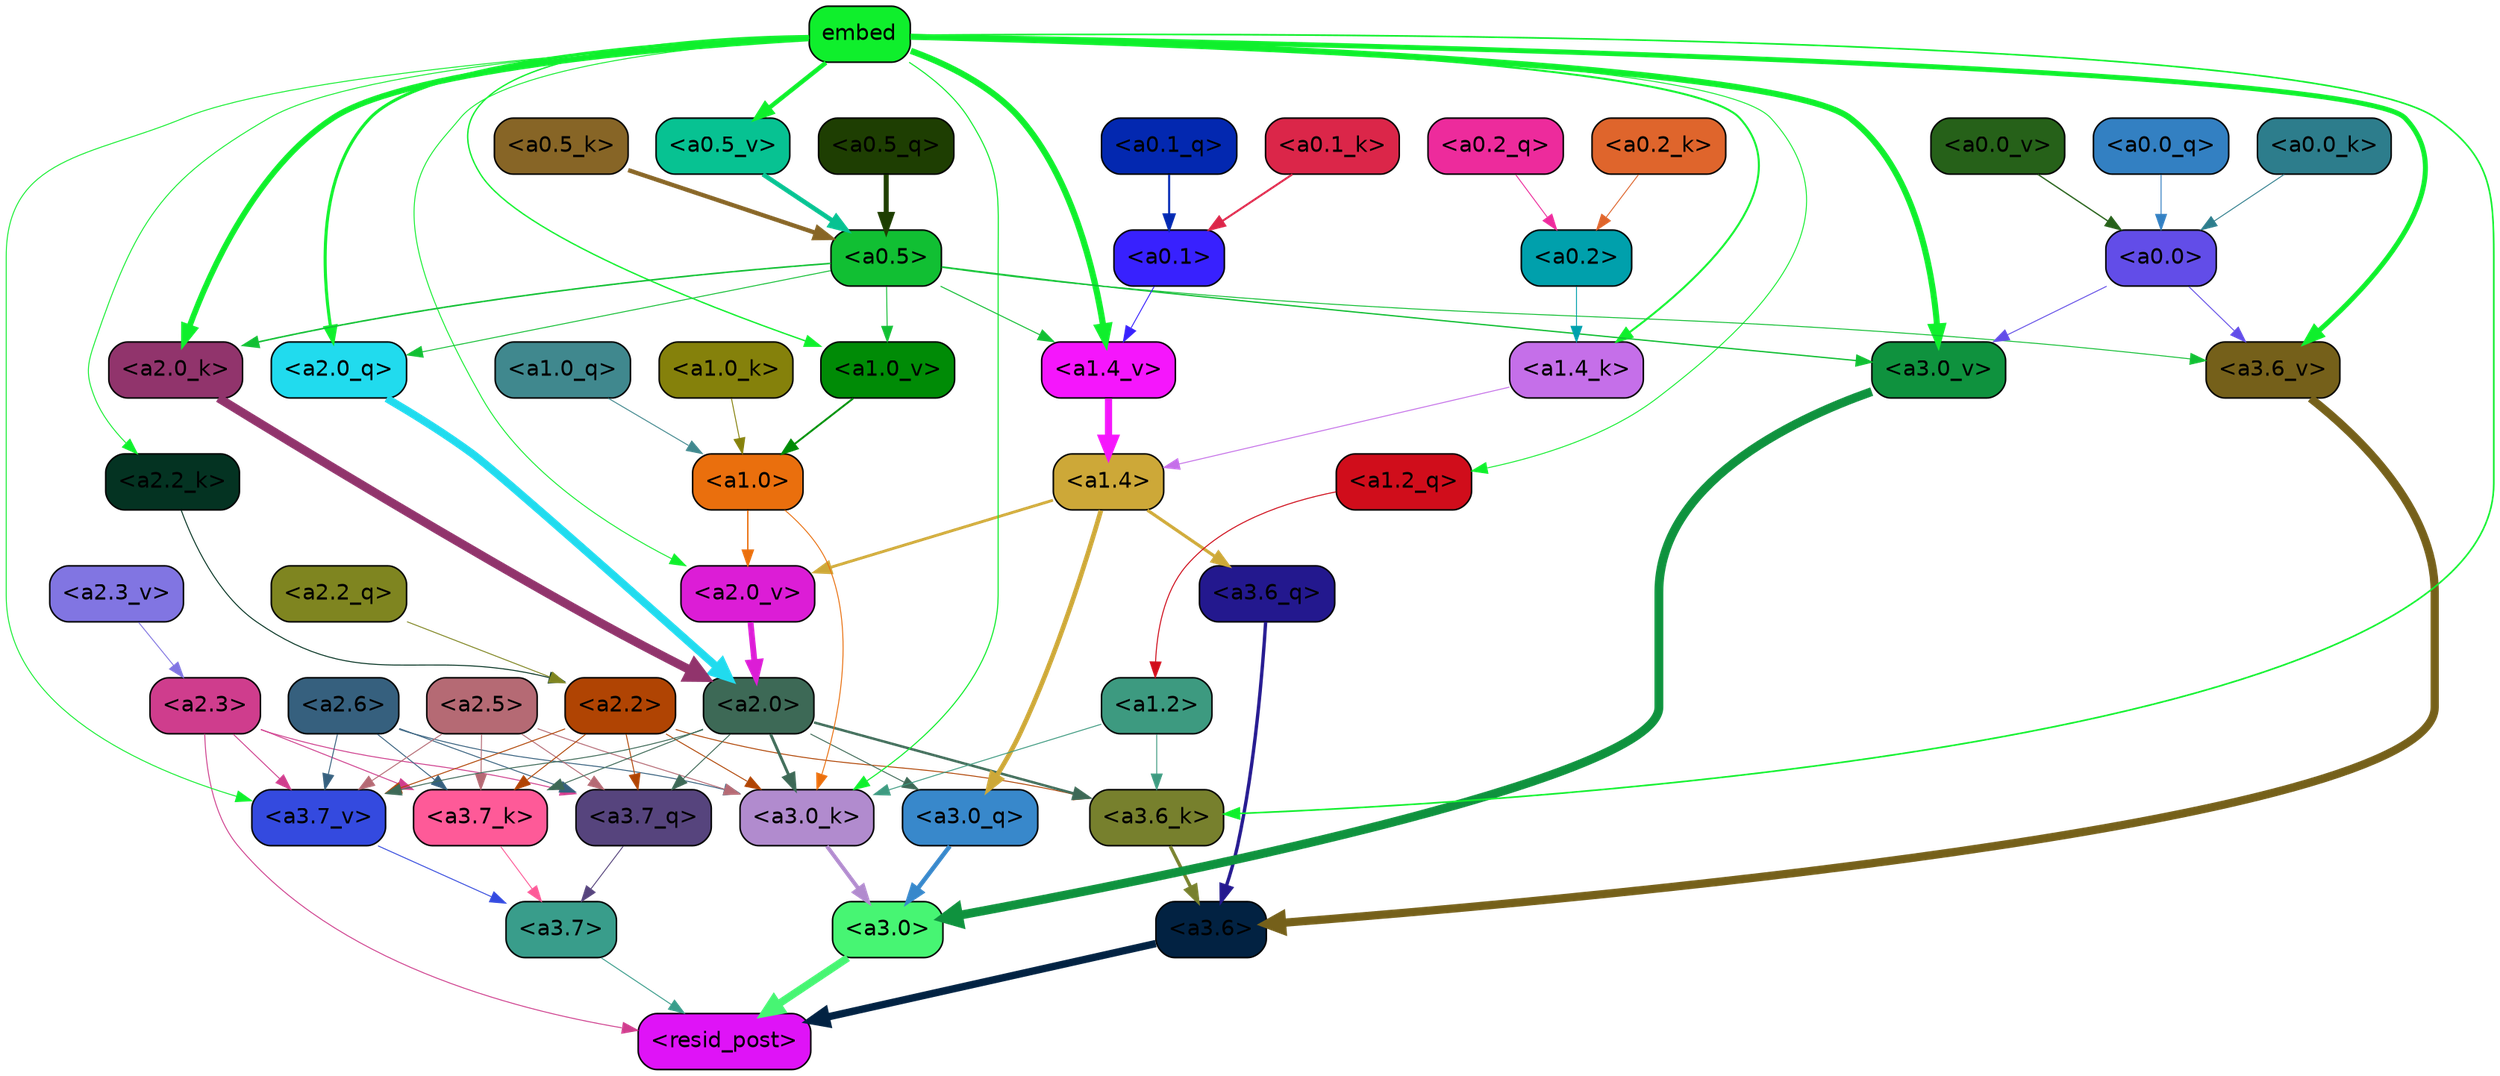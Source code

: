 strict digraph "" {
	graph [bgcolor=transparent,
		layout=dot,
		overlap=false,
		splines=true
	];
	"<a3.7>"	[color=black,
		fillcolor="#399d8b",
		fontname=Helvetica,
		shape=box,
		style="filled, rounded"];
	"<resid_post>"	[color=black,
		fillcolor="#df13f7",
		fontname=Helvetica,
		shape=box,
		style="filled, rounded"];
	"<a3.7>" -> "<resid_post>"	[color="#399d8b",
		penwidth=0.6];
	"<a3.6>"	[color=black,
		fillcolor="#022242",
		fontname=Helvetica,
		shape=box,
		style="filled, rounded"];
	"<a3.6>" -> "<resid_post>"	[color="#022242",
		penwidth=4.751592040061951];
	"<a3.0>"	[color=black,
		fillcolor="#47f573",
		fontname=Helvetica,
		shape=box,
		style="filled, rounded"];
	"<a3.0>" -> "<resid_post>"	[color="#47f573",
		penwidth=4.904066681861877];
	"<a2.3>"	[color=black,
		fillcolor="#cf3d8d",
		fontname=Helvetica,
		shape=box,
		style="filled, rounded"];
	"<a2.3>" -> "<resid_post>"	[color="#cf3d8d",
		penwidth=0.6];
	"<a3.7_q>"	[color=black,
		fillcolor="#56447d",
		fontname=Helvetica,
		shape=box,
		style="filled, rounded"];
	"<a2.3>" -> "<a3.7_q>"	[color="#cf3d8d",
		penwidth=0.6];
	"<a3.7_k>"	[color=black,
		fillcolor="#fe5a98",
		fontname=Helvetica,
		shape=box,
		style="filled, rounded"];
	"<a2.3>" -> "<a3.7_k>"	[color="#cf3d8d",
		penwidth=0.6];
	"<a3.7_v>"	[color=black,
		fillcolor="#344adf",
		fontname=Helvetica,
		shape=box,
		style="filled, rounded"];
	"<a2.3>" -> "<a3.7_v>"	[color="#cf3d8d",
		penwidth=0.6];
	"<a3.7_q>" -> "<a3.7>"	[color="#56447d",
		penwidth=0.6];
	"<a3.6_q>"	[color=black,
		fillcolor="#23188e",
		fontname=Helvetica,
		shape=box,
		style="filled, rounded"];
	"<a3.6_q>" -> "<a3.6>"	[color="#23188e",
		penwidth=2.160832464694977];
	"<a3.0_q>"	[color=black,
		fillcolor="#3888cb",
		fontname=Helvetica,
		shape=box,
		style="filled, rounded"];
	"<a3.0_q>" -> "<a3.0>"	[color="#3888cb",
		penwidth=2.870753765106201];
	"<a3.7_k>" -> "<a3.7>"	[color="#fe5a98",
		penwidth=0.6];
	"<a3.6_k>"	[color=black,
		fillcolor="#77802d",
		fontname=Helvetica,
		shape=box,
		style="filled, rounded"];
	"<a3.6_k>" -> "<a3.6>"	[color="#77802d",
		penwidth=2.13908451795578];
	"<a3.0_k>"	[color=black,
		fillcolor="#b18bce",
		fontname=Helvetica,
		shape=box,
		style="filled, rounded"];
	"<a3.0_k>" -> "<a3.0>"	[color="#b18bce",
		penwidth=2.520303964614868];
	"<a3.7_v>" -> "<a3.7>"	[color="#344adf",
		penwidth=0.6];
	"<a3.6_v>"	[color=black,
		fillcolor="#75601a",
		fontname=Helvetica,
		shape=box,
		style="filled, rounded"];
	"<a3.6_v>" -> "<a3.6>"	[color="#75601a",
		penwidth=5.297133803367615];
	"<a3.0_v>"	[color=black,
		fillcolor="#0f923e",
		fontname=Helvetica,
		shape=box,
		style="filled, rounded"];
	"<a3.0_v>" -> "<a3.0>"	[color="#0f923e",
		penwidth=5.680712580680847];
	"<a2.6>"	[color=black,
		fillcolor="#36607e",
		fontname=Helvetica,
		shape=box,
		style="filled, rounded"];
	"<a2.6>" -> "<a3.7_q>"	[color="#36607e",
		penwidth=0.6];
	"<a2.6>" -> "<a3.7_k>"	[color="#36607e",
		penwidth=0.6];
	"<a2.6>" -> "<a3.0_k>"	[color="#36607e",
		penwidth=0.6];
	"<a2.6>" -> "<a3.7_v>"	[color="#36607e",
		penwidth=0.6];
	"<a2.5>"	[color=black,
		fillcolor="#b56a74",
		fontname=Helvetica,
		shape=box,
		style="filled, rounded"];
	"<a2.5>" -> "<a3.7_q>"	[color="#b56a74",
		penwidth=0.6];
	"<a2.5>" -> "<a3.7_k>"	[color="#b56a74",
		penwidth=0.6];
	"<a2.5>" -> "<a3.0_k>"	[color="#b56a74",
		penwidth=0.6];
	"<a2.5>" -> "<a3.7_v>"	[color="#b56a74",
		penwidth=0.6];
	"<a2.2>"	[color=black,
		fillcolor="#b04403",
		fontname=Helvetica,
		shape=box,
		style="filled, rounded"];
	"<a2.2>" -> "<a3.7_q>"	[color="#b04403",
		penwidth=0.6];
	"<a2.2>" -> "<a3.7_k>"	[color="#b04403",
		penwidth=0.6];
	"<a2.2>" -> "<a3.6_k>"	[color="#b04403",
		penwidth=0.6];
	"<a2.2>" -> "<a3.0_k>"	[color="#b04403",
		penwidth=0.6];
	"<a2.2>" -> "<a3.7_v>"	[color="#b04403",
		penwidth=0.6];
	"<a2.0>"	[color=black,
		fillcolor="#3d6956",
		fontname=Helvetica,
		shape=box,
		style="filled, rounded"];
	"<a2.0>" -> "<a3.7_q>"	[color="#3d6956",
		penwidth=0.6];
	"<a2.0>" -> "<a3.0_q>"	[color="#3d6956",
		penwidth=0.6];
	"<a2.0>" -> "<a3.7_k>"	[color="#3d6956",
		penwidth=0.6];
	"<a2.0>" -> "<a3.6_k>"	[color="#3d6956",
		penwidth=1.5897698998451233];
	"<a2.0>" -> "<a3.0_k>"	[color="#3d6956",
		penwidth=1.8405593037605286];
	"<a2.0>" -> "<a3.7_v>"	[color="#3d6956",
		penwidth=0.6];
	"<a1.4>"	[color=black,
		fillcolor="#cda838",
		fontname=Helvetica,
		shape=box,
		style="filled, rounded"];
	"<a1.4>" -> "<a3.6_q>"	[color="#cda838",
		penwidth=2.0260728895664215];
	"<a1.4>" -> "<a3.0_q>"	[color="#cda838",
		penwidth=3.0185627341270447];
	"<a2.0_v>"	[color=black,
		fillcolor="#dc1dd6",
		fontname=Helvetica,
		shape=box,
		style="filled, rounded"];
	"<a1.4>" -> "<a2.0_v>"	[color="#cda838",
		penwidth=1.7970525026321411];
	"<a1.2>"	[color=black,
		fillcolor="#3d9a80",
		fontname=Helvetica,
		shape=box,
		style="filled, rounded"];
	"<a1.2>" -> "<a3.6_k>"	[color="#3d9a80",
		penwidth=0.6];
	"<a1.2>" -> "<a3.0_k>"	[color="#3d9a80",
		penwidth=0.6];
	embed	[color=black,
		fillcolor="#0fef2c",
		fontname=Helvetica,
		shape=box,
		style="filled, rounded"];
	embed -> "<a3.6_k>"	[color="#0fef2c",
		penwidth=1.046662151813507];
	embed -> "<a3.0_k>"	[color="#0fef2c",
		penwidth=0.6995279788970947];
	embed -> "<a3.7_v>"	[color="#0fef2c",
		penwidth=0.6];
	embed -> "<a3.6_v>"	[color="#0fef2c",
		penwidth=3.1840110421180725];
	embed -> "<a3.0_v>"	[color="#0fef2c",
		penwidth=3.9005755856633186];
	"<a2.0_q>"	[color=black,
		fillcolor="#21dbee",
		fontname=Helvetica,
		shape=box,
		style="filled, rounded"];
	embed -> "<a2.0_q>"	[color="#0fef2c",
		penwidth=1.9669389724731445];
	"<a2.2_k>"	[color=black,
		fillcolor="#043322",
		fontname=Helvetica,
		shape=box,
		style="filled, rounded"];
	embed -> "<a2.2_k>"	[color="#0fef2c",
		penwidth=0.6];
	"<a2.0_k>"	[color=black,
		fillcolor="#91346c",
		fontname=Helvetica,
		shape=box,
		style="filled, rounded"];
	embed -> "<a2.0_k>"	[color="#0fef2c",
		penwidth=3.6898754835128784];
	embed -> "<a2.0_v>"	[color="#0fef2c",
		penwidth=0.6];
	"<a1.2_q>"	[color=black,
		fillcolor="#d00d1b",
		fontname=Helvetica,
		shape=box,
		style="filled, rounded"];
	embed -> "<a1.2_q>"	[color="#0fef2c",
		penwidth=0.6];
	"<a1.4_k>"	[color=black,
		fillcolor="#c56fe9",
		fontname=Helvetica,
		shape=box,
		style="filled, rounded"];
	embed -> "<a1.4_k>"	[color="#0fef2c",
		penwidth=1.2758672684431076];
	"<a1.4_v>"	[color=black,
		fillcolor="#f516fc",
		fontname=Helvetica,
		shape=box,
		style="filled, rounded"];
	embed -> "<a1.4_v>"	[color="#0fef2c",
		penwidth=3.992354243993759];
	"<a1.0_v>"	[color=black,
		fillcolor="#008b06",
		fontname=Helvetica,
		shape=box,
		style="filled, rounded"];
	embed -> "<a1.0_v>"	[color="#0fef2c",
		penwidth=0.8768336176872253];
	"<a0.5_v>"	[color=black,
		fillcolor="#07c292",
		fontname=Helvetica,
		shape=box,
		style="filled, rounded"];
	embed -> "<a0.5_v>"	[color="#0fef2c",
		penwidth=2.881743907928467];
	"<a1.0>"	[color=black,
		fillcolor="#ea6f0d",
		fontname=Helvetica,
		shape=box,
		style="filled, rounded"];
	"<a1.0>" -> "<a3.0_k>"	[color="#ea6f0d",
		penwidth=0.6];
	"<a1.0>" -> "<a2.0_v>"	[color="#ea6f0d",
		penwidth=0.8836666345596313];
	"<a0.5>"	[color=black,
		fillcolor="#11bf33",
		fontname=Helvetica,
		shape=box,
		style="filled, rounded"];
	"<a0.5>" -> "<a3.6_v>"	[color="#11bf33",
		penwidth=0.6];
	"<a0.5>" -> "<a3.0_v>"	[color="#11bf33",
		penwidth=0.8493617177009583];
	"<a0.5>" -> "<a2.0_q>"	[color="#11bf33",
		penwidth=0.6];
	"<a0.5>" -> "<a2.0_k>"	[color="#11bf33",
		penwidth=0.9942188858985901];
	"<a0.5>" -> "<a1.4_v>"	[color="#11bf33",
		penwidth=0.6379710733890533];
	"<a0.5>" -> "<a1.0_v>"	[color="#11bf33",
		penwidth=0.6];
	"<a0.0>"	[color=black,
		fillcolor="#624de8",
		fontname=Helvetica,
		shape=box,
		style="filled, rounded"];
	"<a0.0>" -> "<a3.6_v>"	[color="#624de8",
		penwidth=0.6];
	"<a0.0>" -> "<a3.0_v>"	[color="#624de8",
		penwidth=0.6];
	"<a2.2_q>"	[color=black,
		fillcolor="#7f8520",
		fontname=Helvetica,
		shape=box,
		style="filled, rounded"];
	"<a2.2_q>" -> "<a2.2>"	[color="#7f8520",
		penwidth=0.6];
	"<a2.0_q>" -> "<a2.0>"	[color="#21dbee",
		penwidth=5.0040658712387085];
	"<a2.2_k>" -> "<a2.2>"	[color="#043322",
		penwidth=0.6304321400821209];
	"<a2.0_k>" -> "<a2.0>"	[color="#91346c",
		penwidth=5.6445024609565735];
	"<a2.3_v>"	[color=black,
		fillcolor="#8175e2",
		fontname=Helvetica,
		shape=box,
		style="filled, rounded"];
	"<a2.3_v>" -> "<a2.3>"	[color="#8175e2",
		penwidth=0.6];
	"<a2.0_v>" -> "<a2.0>"	[color="#dc1dd6",
		penwidth=3.781584322452545];
	"<a1.2_q>" -> "<a1.2>"	[color="#d00d1b",
		penwidth=0.6481351256370544];
	"<a1.0_q>"	[color=black,
		fillcolor="#40888e",
		fontname=Helvetica,
		shape=box,
		style="filled, rounded"];
	"<a1.0_q>" -> "<a1.0>"	[color="#40888e",
		penwidth=0.6];
	"<a1.4_k>" -> "<a1.4>"	[color="#c56fe9",
		penwidth=0.6];
	"<a1.0_k>"	[color=black,
		fillcolor="#85810b",
		fontname=Helvetica,
		shape=box,
		style="filled, rounded"];
	"<a1.0_k>" -> "<a1.0>"	[color="#85810b",
		penwidth=0.6];
	"<a1.4_v>" -> "<a1.4>"	[color="#f516fc",
		penwidth=4.602061748504639];
	"<a1.0_v>" -> "<a1.0>"	[color="#008b06",
		penwidth=1.227757602930069];
	"<a0.2>"	[color=black,
		fillcolor="#00a0ac",
		fontname=Helvetica,
		shape=box,
		style="filled, rounded"];
	"<a0.2>" -> "<a1.4_k>"	[color="#00a0ac",
		penwidth=0.6];
	"<a0.1>"	[color=black,
		fillcolor="#3821fe",
		fontname=Helvetica,
		shape=box,
		style="filled, rounded"];
	"<a0.1>" -> "<a1.4_v>"	[color="#3821fe",
		penwidth=0.6];
	"<a0.5_q>"	[color=black,
		fillcolor="#1e3e02",
		fontname=Helvetica,
		shape=box,
		style="filled, rounded"];
	"<a0.5_q>" -> "<a0.5>"	[color="#1e3e02",
		penwidth=3.219071626663208];
	"<a0.2_q>"	[color=black,
		fillcolor="#ed2b9c",
		fontname=Helvetica,
		shape=box,
		style="filled, rounded"];
	"<a0.2_q>" -> "<a0.2>"	[color="#ed2b9c",
		penwidth=0.6];
	"<a0.1_q>"	[color=black,
		fillcolor="#0328b0",
		fontname=Helvetica,
		shape=box,
		style="filled, rounded"];
	"<a0.1_q>" -> "<a0.1>"	[color="#0328b0",
		penwidth=1.3519257307052612];
	"<a0.0_q>"	[color=black,
		fillcolor="#3380c2",
		fontname=Helvetica,
		shape=box,
		style="filled, rounded"];
	"<a0.0_q>" -> "<a0.0>"	[color="#3380c2",
		penwidth=0.6];
	"<a0.5_k>"	[color=black,
		fillcolor="#876526",
		fontname=Helvetica,
		shape=box,
		style="filled, rounded"];
	"<a0.5_k>" -> "<a0.5>"	[color="#876526",
		penwidth=2.7730584144592285];
	"<a0.2_k>"	[color=black,
		fillcolor="#df652c",
		fontname=Helvetica,
		shape=box,
		style="filled, rounded"];
	"<a0.2_k>" -> "<a0.2>"	[color="#df652c",
		penwidth=0.6];
	"<a0.1_k>"	[color=black,
		fillcolor="#db2649",
		fontname=Helvetica,
		shape=box,
		style="filled, rounded"];
	"<a0.1_k>" -> "<a0.1>"	[color="#db2649",
		penwidth=1.281095266342163];
	"<a0.0_k>"	[color=black,
		fillcolor="#2d7d8c",
		fontname=Helvetica,
		shape=box,
		style="filled, rounded"];
	"<a0.0_k>" -> "<a0.0>"	[color="#2d7d8c",
		penwidth=0.6];
	"<a0.5_v>" -> "<a0.5>"	[color="#07c292",
		penwidth=2.9687485098838806];
	"<a0.0_v>"	[color=black,
		fillcolor="#266119",
		fontname=Helvetica,
		shape=box,
		style="filled, rounded"];
	"<a0.0_v>" -> "<a0.0>"	[color="#266119",
		penwidth=0.8196042068302631];
}
